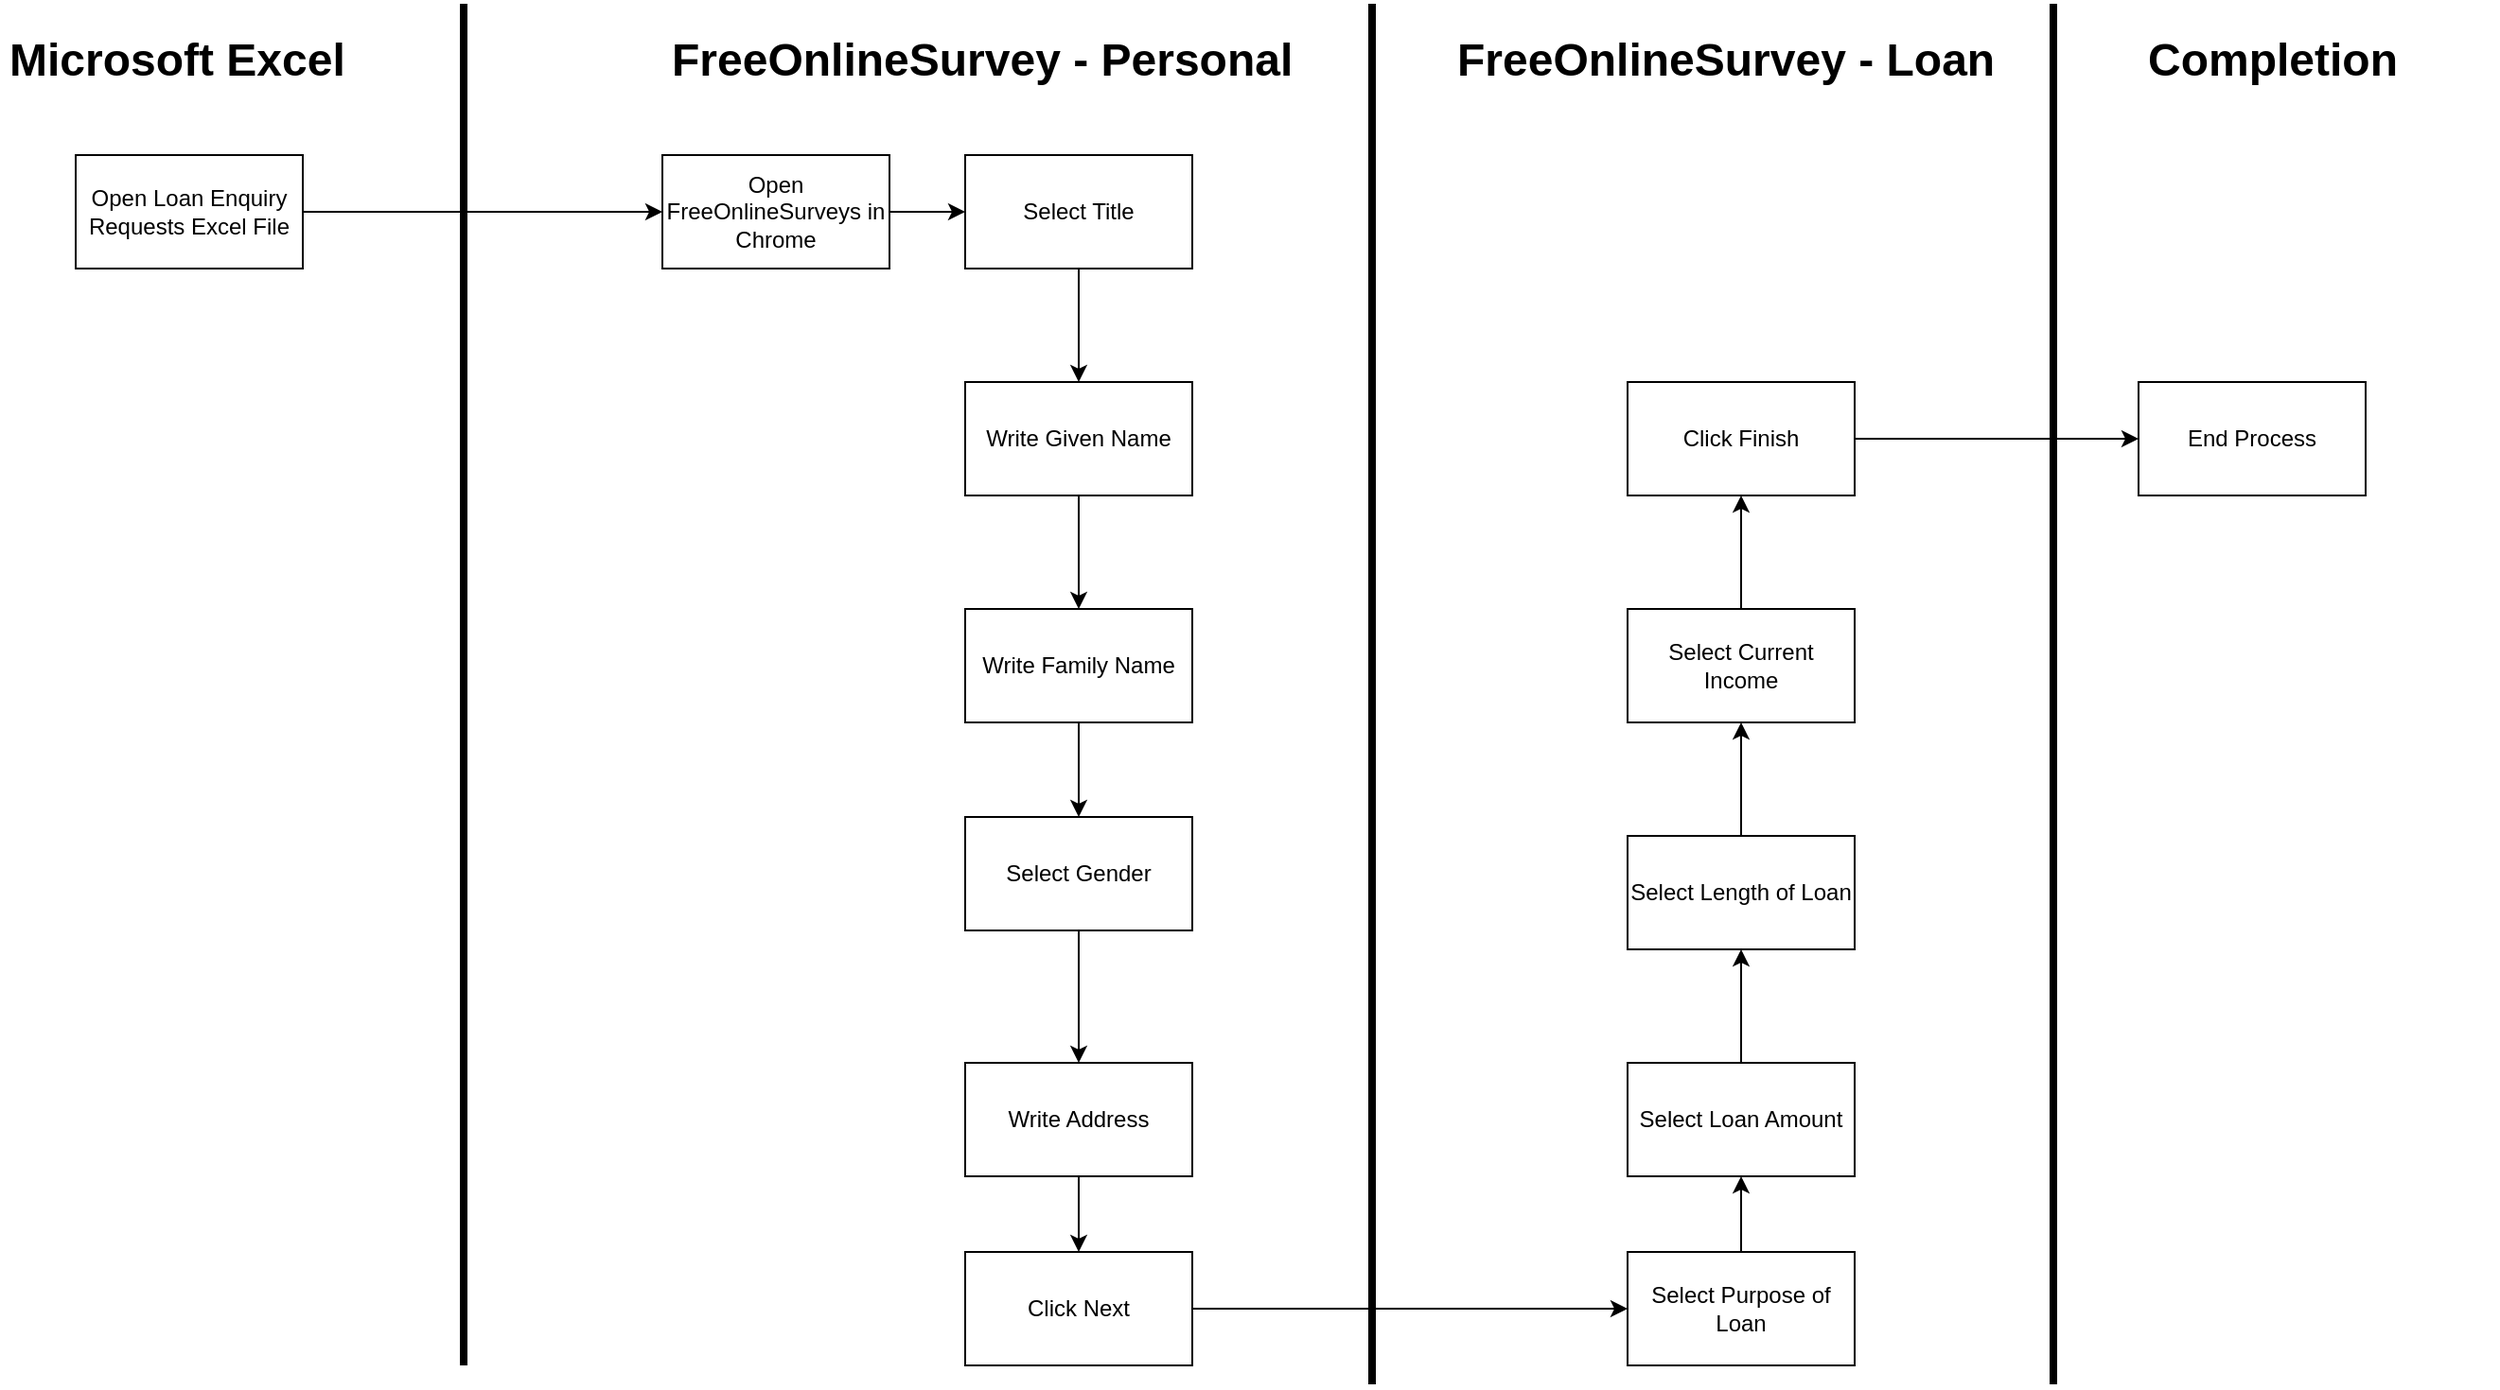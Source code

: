<mxfile version="18.0.7" type="github">
  <diagram id="U8ebJ5xUTrtA2iBMNmvC" name="Page-1">
    <mxGraphModel dx="1730" dy="1968" grid="1" gridSize="10" guides="1" tooltips="1" connect="1" arrows="1" fold="1" page="1" pageScale="1" pageWidth="850" pageHeight="1100" math="0" shadow="0">
      <root>
        <mxCell id="0" />
        <mxCell id="1" parent="0" />
        <mxCell id="oEMK2DDUVSLNxm1tjfRJ-281" style="edgeStyle=none;rounded=0;orthogonalLoop=1;jettySize=auto;html=1;exitX=1;exitY=0.5;exitDx=0;exitDy=0;entryX=0;entryY=0.5;entryDx=0;entryDy=0;" parent="1" source="oEMK2DDUVSLNxm1tjfRJ-1" edge="1">
          <mxGeometry relative="1" as="geometry">
            <Array as="points">
              <mxPoint x="240" y="110" />
            </Array>
            <mxPoint x="240" y="110" as="targetPoint" />
          </mxGeometry>
        </mxCell>
        <mxCell id="oEMK2DDUVSLNxm1tjfRJ-1" value="Open Loan Enquiry Requests Excel File" style="rounded=0;whiteSpace=wrap;html=1;" parent="1" vertex="1">
          <mxGeometry x="120" y="80" width="120" height="60" as="geometry" />
        </mxCell>
        <mxCell id="oEMK2DDUVSLNxm1tjfRJ-282" style="edgeStyle=none;rounded=0;orthogonalLoop=1;jettySize=auto;html=1;exitX=1;exitY=0.5;exitDx=0;exitDy=0;entryX=0;entryY=0.5;entryDx=0;entryDy=0;" parent="1" source="oEMK2DDUVSLNxm1tjfRJ-1" target="oEMK2DDUVSLNxm1tjfRJ-3" edge="1">
          <mxGeometry relative="1" as="geometry">
            <mxPoint x="360" y="110" as="sourcePoint" />
          </mxGeometry>
        </mxCell>
        <mxCell id="oEMK2DDUVSLNxm1tjfRJ-283" style="edgeStyle=none;rounded=0;orthogonalLoop=1;jettySize=auto;html=1;exitX=1;exitY=0.5;exitDx=0;exitDy=0;entryX=0;entryY=0.5;entryDx=0;entryDy=0;" parent="1" source="oEMK2DDUVSLNxm1tjfRJ-3" target="oEMK2DDUVSLNxm1tjfRJ-4" edge="1">
          <mxGeometry relative="1" as="geometry" />
        </mxCell>
        <mxCell id="oEMK2DDUVSLNxm1tjfRJ-3" value="Open FreeOnlineSurveys in Chrome" style="rounded=0;whiteSpace=wrap;html=1;" parent="1" vertex="1">
          <mxGeometry x="430" y="80" width="120" height="60" as="geometry" />
        </mxCell>
        <mxCell id="oEMK2DDUVSLNxm1tjfRJ-284" style="edgeStyle=none;rounded=0;orthogonalLoop=1;jettySize=auto;html=1;exitX=0.5;exitY=1;exitDx=0;exitDy=0;entryX=0.5;entryY=0;entryDx=0;entryDy=0;" parent="1" source="oEMK2DDUVSLNxm1tjfRJ-4" edge="1">
          <mxGeometry relative="1" as="geometry">
            <mxPoint x="650" y="200" as="targetPoint" />
          </mxGeometry>
        </mxCell>
        <mxCell id="oEMK2DDUVSLNxm1tjfRJ-4" value="Select Title" style="rounded=0;whiteSpace=wrap;html=1;" parent="1" vertex="1">
          <mxGeometry x="590" y="80" width="120" height="60" as="geometry" />
        </mxCell>
        <mxCell id="oEMK2DDUVSLNxm1tjfRJ-339" value="End Process" style="rounded=0;whiteSpace=wrap;html=1;" parent="1" vertex="1">
          <mxGeometry x="1210" y="200" width="120" height="60" as="geometry" />
        </mxCell>
        <mxCell id="oEMK2DDUVSLNxm1tjfRJ-344" value="&lt;h1&gt;Microsoft Excel&lt;/h1&gt;" style="text;html=1;strokeColor=none;fillColor=none;spacing=5;spacingTop=-20;whiteSpace=wrap;overflow=hidden;rounded=0;" parent="1" vertex="1">
          <mxGeometry x="80" y="10" width="190" height="50" as="geometry" />
        </mxCell>
        <mxCell id="oEMK2DDUVSLNxm1tjfRJ-345" value="&lt;h1&gt;FreeOnlineSurvey - Personal&amp;nbsp;&lt;/h1&gt;" style="text;html=1;strokeColor=none;fillColor=none;spacing=5;spacingTop=-20;whiteSpace=wrap;overflow=hidden;rounded=0;" parent="1" vertex="1">
          <mxGeometry x="430" y="10" width="410" height="60" as="geometry" />
        </mxCell>
        <mxCell id="oEMK2DDUVSLNxm1tjfRJ-346" value="&lt;h1&gt;FreeOnlineSurvey - Loan&lt;/h1&gt;" style="text;html=1;strokeColor=none;fillColor=none;spacing=5;spacingTop=-20;whiteSpace=wrap;overflow=hidden;rounded=0;" parent="1" vertex="1">
          <mxGeometry x="845" y="10" width="325" height="45" as="geometry" />
        </mxCell>
        <mxCell id="oEMK2DDUVSLNxm1tjfRJ-347" value="&lt;h1&gt;Completion&lt;/h1&gt;" style="text;html=1;strokeColor=none;fillColor=none;spacing=5;spacingTop=-20;whiteSpace=wrap;overflow=hidden;rounded=0;" parent="1" vertex="1">
          <mxGeometry x="1210" y="10" width="190" height="50" as="geometry" />
        </mxCell>
        <mxCell id="oEMK2DDUVSLNxm1tjfRJ-348" value="" style="line;strokeWidth=4;direction=south;html=1;perimeter=backbonePerimeter;points=[];outlineConnect=0;labelBackgroundColor=#99FFFF;" parent="1" vertex="1">
          <mxGeometry x="320" width="10" height="720" as="geometry" />
        </mxCell>
        <mxCell id="oEMK2DDUVSLNxm1tjfRJ-350" value="" style="line;strokeWidth=4;direction=south;html=1;perimeter=backbonePerimeter;points=[];outlineConnect=0;labelBackgroundColor=#99FFFF;" parent="1" vertex="1">
          <mxGeometry x="800" width="10" height="730" as="geometry" />
        </mxCell>
        <mxCell id="oEMK2DDUVSLNxm1tjfRJ-352" value="" style="line;strokeWidth=4;direction=south;html=1;perimeter=backbonePerimeter;points=[];outlineConnect=0;labelBackgroundColor=none;" parent="1" vertex="1">
          <mxGeometry x="1160" width="10" height="730" as="geometry" />
        </mxCell>
        <mxCell id="eaZtcSIqE02xHapMZnzl-25" style="edgeStyle=orthogonalEdgeStyle;rounded=0;orthogonalLoop=1;jettySize=auto;html=1;exitX=0.5;exitY=1;exitDx=0;exitDy=0;entryX=0.5;entryY=0;entryDx=0;entryDy=0;" edge="1" parent="1" source="eaZtcSIqE02xHapMZnzl-11" target="eaZtcSIqE02xHapMZnzl-12">
          <mxGeometry relative="1" as="geometry" />
        </mxCell>
        <mxCell id="eaZtcSIqE02xHapMZnzl-11" value="Write Given Name" style="rounded=0;whiteSpace=wrap;html=1;" vertex="1" parent="1">
          <mxGeometry x="590" y="200" width="120" height="60" as="geometry" />
        </mxCell>
        <mxCell id="eaZtcSIqE02xHapMZnzl-26" style="edgeStyle=orthogonalEdgeStyle;rounded=0;orthogonalLoop=1;jettySize=auto;html=1;exitX=0.5;exitY=1;exitDx=0;exitDy=0;entryX=0.5;entryY=0;entryDx=0;entryDy=0;" edge="1" parent="1" source="eaZtcSIqE02xHapMZnzl-12" target="eaZtcSIqE02xHapMZnzl-13">
          <mxGeometry relative="1" as="geometry" />
        </mxCell>
        <mxCell id="eaZtcSIqE02xHapMZnzl-12" value="Write Family Name" style="rounded=0;whiteSpace=wrap;html=1;" vertex="1" parent="1">
          <mxGeometry x="590" y="320" width="120" height="60" as="geometry" />
        </mxCell>
        <mxCell id="eaZtcSIqE02xHapMZnzl-27" style="edgeStyle=orthogonalEdgeStyle;rounded=0;orthogonalLoop=1;jettySize=auto;html=1;exitX=0.5;exitY=1;exitDx=0;exitDy=0;entryX=0.5;entryY=0;entryDx=0;entryDy=0;" edge="1" parent="1" source="eaZtcSIqE02xHapMZnzl-13" target="eaZtcSIqE02xHapMZnzl-14">
          <mxGeometry relative="1" as="geometry" />
        </mxCell>
        <mxCell id="eaZtcSIqE02xHapMZnzl-13" value="Select Gender" style="rounded=0;whiteSpace=wrap;html=1;" vertex="1" parent="1">
          <mxGeometry x="590" y="430" width="120" height="60" as="geometry" />
        </mxCell>
        <mxCell id="eaZtcSIqE02xHapMZnzl-28" style="edgeStyle=orthogonalEdgeStyle;rounded=0;orthogonalLoop=1;jettySize=auto;html=1;exitX=0.5;exitY=1;exitDx=0;exitDy=0;entryX=0.5;entryY=0;entryDx=0;entryDy=0;" edge="1" parent="1" source="eaZtcSIqE02xHapMZnzl-14" target="eaZtcSIqE02xHapMZnzl-15">
          <mxGeometry relative="1" as="geometry" />
        </mxCell>
        <mxCell id="eaZtcSIqE02xHapMZnzl-14" value="Write Address" style="rounded=0;whiteSpace=wrap;html=1;" vertex="1" parent="1">
          <mxGeometry x="590" y="560" width="120" height="60" as="geometry" />
        </mxCell>
        <mxCell id="eaZtcSIqE02xHapMZnzl-29" style="edgeStyle=orthogonalEdgeStyle;rounded=0;orthogonalLoop=1;jettySize=auto;html=1;exitX=1;exitY=0.5;exitDx=0;exitDy=0;" edge="1" parent="1" source="eaZtcSIqE02xHapMZnzl-15" target="eaZtcSIqE02xHapMZnzl-16">
          <mxGeometry relative="1" as="geometry" />
        </mxCell>
        <mxCell id="eaZtcSIqE02xHapMZnzl-15" value="Click Next" style="rounded=0;whiteSpace=wrap;html=1;" vertex="1" parent="1">
          <mxGeometry x="590" y="660" width="120" height="60" as="geometry" />
        </mxCell>
        <mxCell id="eaZtcSIqE02xHapMZnzl-30" style="edgeStyle=orthogonalEdgeStyle;rounded=0;orthogonalLoop=1;jettySize=auto;html=1;exitX=0.5;exitY=0;exitDx=0;exitDy=0;entryX=0.5;entryY=1;entryDx=0;entryDy=0;" edge="1" parent="1" source="eaZtcSIqE02xHapMZnzl-16" target="eaZtcSIqE02xHapMZnzl-17">
          <mxGeometry relative="1" as="geometry" />
        </mxCell>
        <mxCell id="eaZtcSIqE02xHapMZnzl-16" value="Select Purpose of Loan" style="rounded=0;whiteSpace=wrap;html=1;" vertex="1" parent="1">
          <mxGeometry x="940" y="660" width="120" height="60" as="geometry" />
        </mxCell>
        <mxCell id="eaZtcSIqE02xHapMZnzl-31" style="edgeStyle=orthogonalEdgeStyle;rounded=0;orthogonalLoop=1;jettySize=auto;html=1;exitX=0.5;exitY=0;exitDx=0;exitDy=0;entryX=0.5;entryY=1;entryDx=0;entryDy=0;" edge="1" parent="1" source="eaZtcSIqE02xHapMZnzl-17" target="eaZtcSIqE02xHapMZnzl-18">
          <mxGeometry relative="1" as="geometry" />
        </mxCell>
        <mxCell id="eaZtcSIqE02xHapMZnzl-17" value="Select Loan Amount" style="rounded=0;whiteSpace=wrap;html=1;" vertex="1" parent="1">
          <mxGeometry x="940" y="560" width="120" height="60" as="geometry" />
        </mxCell>
        <mxCell id="eaZtcSIqE02xHapMZnzl-32" style="edgeStyle=orthogonalEdgeStyle;rounded=0;orthogonalLoop=1;jettySize=auto;html=1;exitX=0.5;exitY=0;exitDx=0;exitDy=0;entryX=0.5;entryY=1;entryDx=0;entryDy=0;" edge="1" parent="1" source="eaZtcSIqE02xHapMZnzl-18" target="eaZtcSIqE02xHapMZnzl-19">
          <mxGeometry relative="1" as="geometry" />
        </mxCell>
        <mxCell id="eaZtcSIqE02xHapMZnzl-18" value="Select Length of Loan" style="rounded=0;whiteSpace=wrap;html=1;" vertex="1" parent="1">
          <mxGeometry x="940" y="440" width="120" height="60" as="geometry" />
        </mxCell>
        <mxCell id="eaZtcSIqE02xHapMZnzl-33" style="edgeStyle=orthogonalEdgeStyle;rounded=0;orthogonalLoop=1;jettySize=auto;html=1;exitX=0.5;exitY=0;exitDx=0;exitDy=0;entryX=0.5;entryY=1;entryDx=0;entryDy=0;" edge="1" parent="1" source="eaZtcSIqE02xHapMZnzl-19" target="eaZtcSIqE02xHapMZnzl-20">
          <mxGeometry relative="1" as="geometry" />
        </mxCell>
        <mxCell id="eaZtcSIqE02xHapMZnzl-19" value="Select Current Income" style="rounded=0;whiteSpace=wrap;html=1;" vertex="1" parent="1">
          <mxGeometry x="940" y="320" width="120" height="60" as="geometry" />
        </mxCell>
        <mxCell id="eaZtcSIqE02xHapMZnzl-34" style="edgeStyle=orthogonalEdgeStyle;rounded=0;orthogonalLoop=1;jettySize=auto;html=1;exitX=1;exitY=0.5;exitDx=0;exitDy=0;entryX=0;entryY=0.5;entryDx=0;entryDy=0;" edge="1" parent="1" source="eaZtcSIqE02xHapMZnzl-20" target="oEMK2DDUVSLNxm1tjfRJ-339">
          <mxGeometry relative="1" as="geometry" />
        </mxCell>
        <mxCell id="eaZtcSIqE02xHapMZnzl-20" value="Click Finish" style="rounded=0;whiteSpace=wrap;html=1;" vertex="1" parent="1">
          <mxGeometry x="940" y="200" width="120" height="60" as="geometry" />
        </mxCell>
      </root>
    </mxGraphModel>
  </diagram>
</mxfile>

